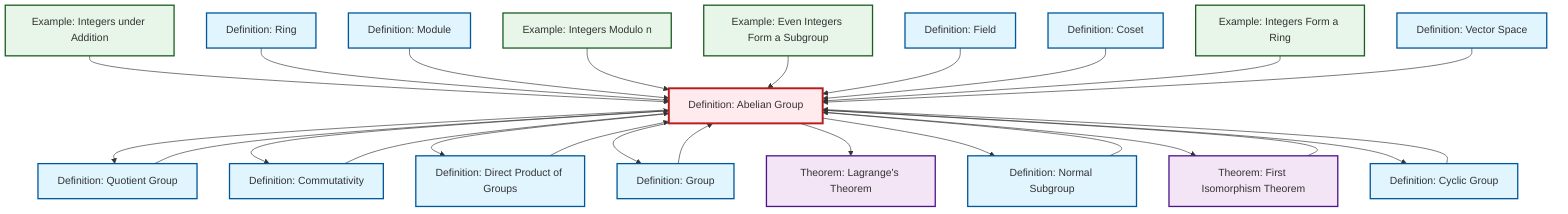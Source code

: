 graph TD
    classDef definition fill:#e1f5fe,stroke:#01579b,stroke-width:2px
    classDef theorem fill:#f3e5f5,stroke:#4a148c,stroke-width:2px
    classDef axiom fill:#fff3e0,stroke:#e65100,stroke-width:2px
    classDef example fill:#e8f5e9,stroke:#1b5e20,stroke-width:2px
    classDef current fill:#ffebee,stroke:#b71c1c,stroke-width:3px
    ex-integers-ring["Example: Integers Form a Ring"]:::example
    def-module["Definition: Module"]:::definition
    ex-quotient-integers-mod-n["Example: Integers Modulo n"]:::example
    def-normal-subgroup["Definition: Normal Subgroup"]:::definition
    def-abelian-group["Definition: Abelian Group"]:::definition
    def-group["Definition: Group"]:::definition
    thm-first-isomorphism["Theorem: First Isomorphism Theorem"]:::theorem
    ex-integers-addition["Example: Integers under Addition"]:::example
    def-coset["Definition: Coset"]:::definition
    def-vector-space["Definition: Vector Space"]:::definition
    def-quotient-group["Definition: Quotient Group"]:::definition
    def-cyclic-group["Definition: Cyclic Group"]:::definition
    def-commutativity["Definition: Commutativity"]:::definition
    ex-even-integers-subgroup["Example: Even Integers Form a Subgroup"]:::example
    def-direct-product["Definition: Direct Product of Groups"]:::definition
    thm-lagrange["Theorem: Lagrange's Theorem"]:::theorem
    def-ring["Definition: Ring"]:::definition
    def-field["Definition: Field"]:::definition
    ex-integers-addition --> def-abelian-group
    def-ring --> def-abelian-group
    def-abelian-group --> def-quotient-group
    def-commutativity --> def-abelian-group
    def-module --> def-abelian-group
    thm-first-isomorphism --> def-abelian-group
    def-direct-product --> def-abelian-group
    def-abelian-group --> def-commutativity
    def-normal-subgroup --> def-abelian-group
    ex-quotient-integers-mod-n --> def-abelian-group
    ex-even-integers-subgroup --> def-abelian-group
    def-field --> def-abelian-group
    def-abelian-group --> def-direct-product
    def-abelian-group --> def-group
    def-quotient-group --> def-abelian-group
    def-abelian-group --> thm-lagrange
    def-abelian-group --> def-normal-subgroup
    def-coset --> def-abelian-group
    def-abelian-group --> thm-first-isomorphism
    def-group --> def-abelian-group
    def-abelian-group --> def-cyclic-group
    ex-integers-ring --> def-abelian-group
    def-vector-space --> def-abelian-group
    def-cyclic-group --> def-abelian-group
    class def-abelian-group current